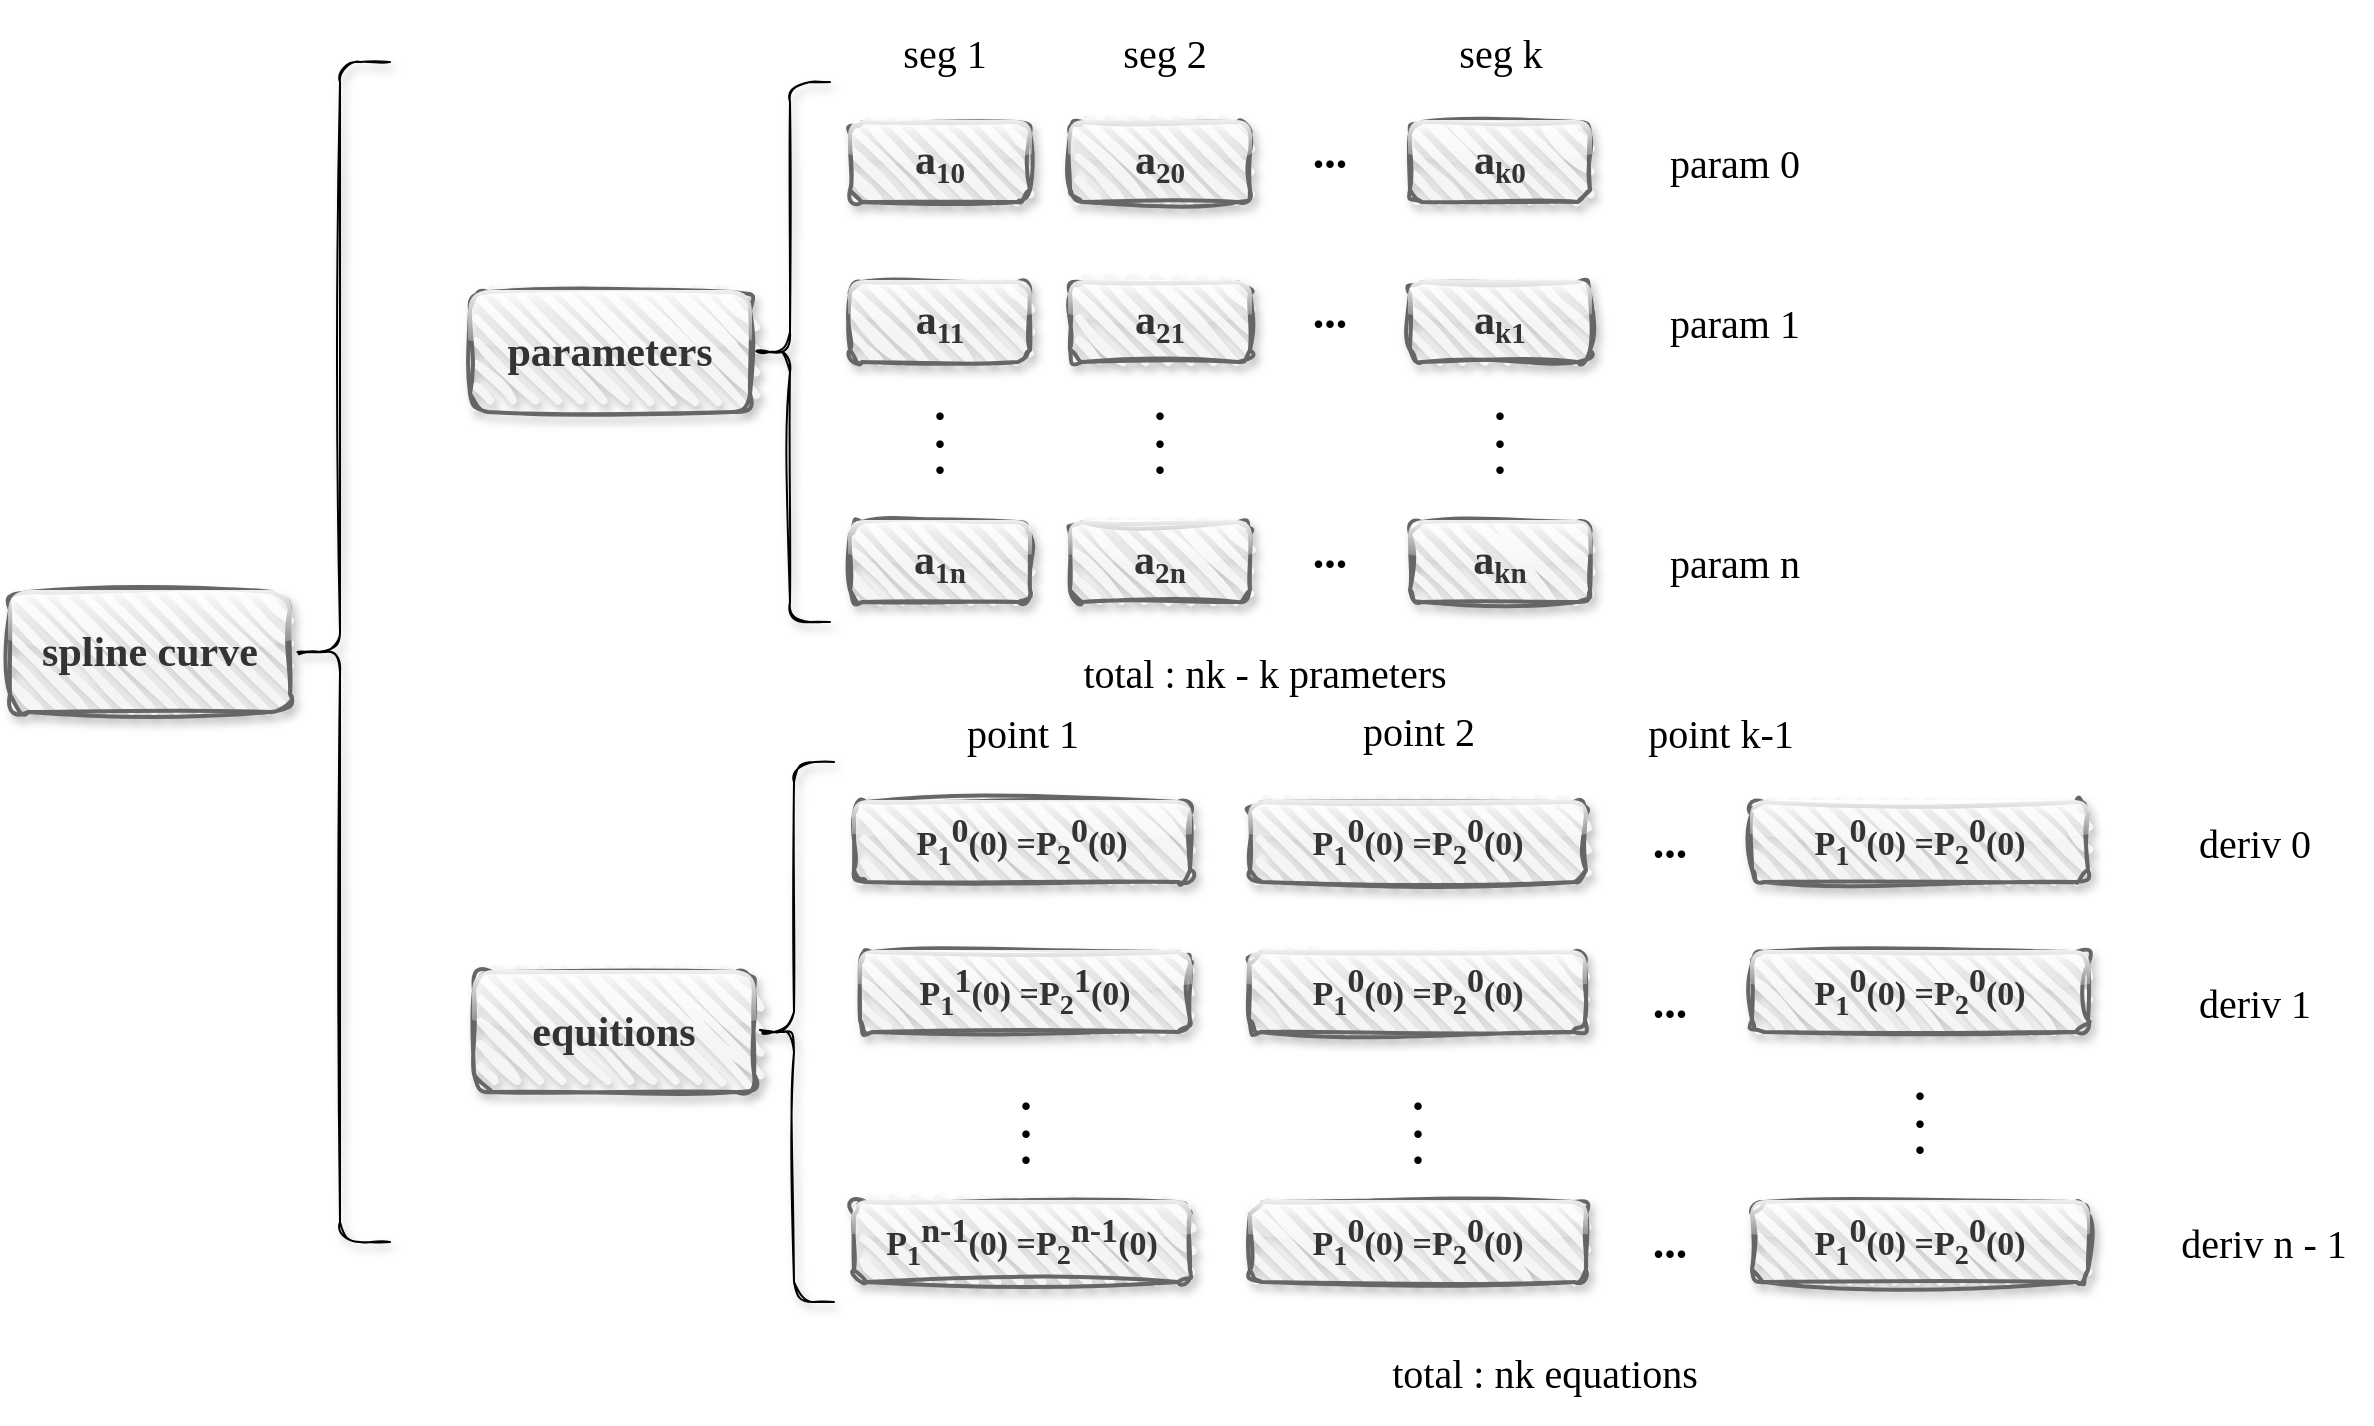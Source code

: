 <mxfile version="20.8.8" type="github">
  <diagram id="RP8IWfwk39rAmQziPTDp" name="第 1 页">
    <mxGraphModel dx="1937" dy="531" grid="1" gridSize="10" guides="1" tooltips="1" connect="1" arrows="1" fold="1" page="1" pageScale="1" pageWidth="827" pageHeight="1169" math="0" shadow="0">
      <root>
        <mxCell id="0" />
        <mxCell id="1" parent="0" />
        <mxCell id="UCBTB68MIQLqstXjyW7Y-3" value="spline curve" style="rounded=1;whiteSpace=wrap;html=1;strokeWidth=2;fillWeight=4;hachureGap=8;hachureAngle=45;fillColor=#f5f5f5;sketch=1;shadow=1;glass=1;fillStyle=hatch;fontFamily=Comic Sans MS;fontSize=21;strokeColor=#666666;curveFitting=1;jiggle=2;fontStyle=1;fontColor=#333333;" parent="1" vertex="1">
          <mxGeometry x="60" y="515" width="140" height="60" as="geometry" />
        </mxCell>
        <mxCell id="UCBTB68MIQLqstXjyW7Y-6" value="parameters" style="rounded=1;whiteSpace=wrap;html=1;strokeWidth=2;fillWeight=4;hachureGap=8;hachureAngle=45;fillColor=#f5f5f5;sketch=1;shadow=1;glass=1;fillStyle=hatch;fontFamily=Comic Sans MS;fontSize=21;strokeColor=#666666;curveFitting=1;jiggle=2;fontStyle=1;fontColor=#333333;" parent="1" vertex="1">
          <mxGeometry x="290" y="365" width="140" height="60" as="geometry" />
        </mxCell>
        <mxCell id="UCBTB68MIQLqstXjyW7Y-7" value="" style="shape=curlyBracket;whiteSpace=wrap;html=1;rounded=1;labelPosition=left;verticalLabelPosition=middle;align=right;verticalAlign=middle;shadow=1;glass=1;sketch=1;fillStyle=hatch;strokeWidth=1;fontFamily=Comic Sans MS;fontSize=21;fontColor=#663300;gradientColor=none;" parent="1" vertex="1">
          <mxGeometry x="200" y="250" width="50" height="590" as="geometry" />
        </mxCell>
        <mxCell id="UCBTB68MIQLqstXjyW7Y-8" value="" style="shape=curlyBracket;whiteSpace=wrap;html=1;rounded=1;labelPosition=left;verticalLabelPosition=middle;align=right;verticalAlign=middle;shadow=1;glass=1;sketch=1;fillStyle=hatch;strokeWidth=1;fontFamily=Comic Sans MS;fontSize=21;fontColor=#663300;gradientColor=none;" parent="1" vertex="1">
          <mxGeometry x="430" y="260" width="40" height="270" as="geometry" />
        </mxCell>
        <mxCell id="UCBTB68MIQLqstXjyW7Y-10" value="a&lt;span style=&quot;font-size: 17.5px;&quot;&gt;&lt;sub&gt;11&lt;/sub&gt;&lt;/span&gt;" style="rounded=1;whiteSpace=wrap;html=1;strokeWidth=2;fillWeight=4;hachureGap=8;hachureAngle=45;fillColor=#f5f5f5;sketch=1;shadow=1;glass=1;fillStyle=hatch;fontFamily=Comic Sans MS;fontSize=21;strokeColor=#666666;curveFitting=1;jiggle=2;fontStyle=1;fontColor=#333333;" parent="1" vertex="1">
          <mxGeometry x="480" y="360" width="90" height="40" as="geometry" />
        </mxCell>
        <mxCell id="UCBTB68MIQLqstXjyW7Y-13" value="&lt;p style=&quot;line-height: 60%; font-size: 23px;&quot;&gt;&lt;b&gt;.&lt;br&gt;.&lt;br&gt;.&lt;/b&gt;&lt;br&gt;&lt;/p&gt;" style="text;html=1;strokeColor=none;fillColor=none;align=center;verticalAlign=middle;whiteSpace=wrap;rounded=0;fontSize=21;fontFamily=Comic Sans MS;fontColor=#000000;" parent="1" vertex="1">
          <mxGeometry x="495" y="420" width="60" height="30" as="geometry" />
        </mxCell>
        <mxCell id="UCBTB68MIQLqstXjyW7Y-14" value="a&lt;span style=&quot;font-size: 17.5px;&quot;&gt;&lt;sub&gt;1n&lt;/sub&gt;&lt;/span&gt;" style="rounded=1;whiteSpace=wrap;html=1;strokeWidth=2;fillWeight=4;hachureGap=8;hachureAngle=45;fillColor=#f5f5f5;sketch=1;shadow=1;glass=1;fillStyle=hatch;fontFamily=Comic Sans MS;fontSize=21;strokeColor=#666666;curveFitting=1;jiggle=2;fontStyle=1;fontColor=#333333;" parent="1" vertex="1">
          <mxGeometry x="480" y="480" width="90" height="40" as="geometry" />
        </mxCell>
        <mxCell id="UCBTB68MIQLqstXjyW7Y-15" value="a&lt;span style=&quot;font-size: 17.5px;&quot;&gt;&lt;sub&gt;20&lt;/sub&gt;&lt;/span&gt;" style="rounded=1;whiteSpace=wrap;html=1;strokeWidth=2;fillWeight=4;hachureGap=8;hachureAngle=45;fillColor=#f5f5f5;sketch=1;shadow=1;glass=1;fillStyle=hatch;fontFamily=Comic Sans MS;fontSize=21;strokeColor=#666666;curveFitting=1;jiggle=2;fontStyle=1;fontColor=#333333;" parent="1" vertex="1">
          <mxGeometry x="590" y="280" width="90" height="40" as="geometry" />
        </mxCell>
        <mxCell id="UCBTB68MIQLqstXjyW7Y-16" value="a&lt;span style=&quot;font-size: 17.5px;&quot;&gt;&lt;sub&gt;21&lt;/sub&gt;&lt;/span&gt;" style="rounded=1;whiteSpace=wrap;html=1;strokeWidth=2;fillWeight=4;hachureGap=8;hachureAngle=45;fillColor=#f5f5f5;sketch=1;shadow=1;glass=1;fillStyle=hatch;fontFamily=Comic Sans MS;fontSize=21;strokeColor=#666666;curveFitting=1;jiggle=2;fontStyle=1;fontColor=#333333;" parent="1" vertex="1">
          <mxGeometry x="590" y="360" width="90" height="40" as="geometry" />
        </mxCell>
        <mxCell id="UCBTB68MIQLqstXjyW7Y-17" value="&lt;p style=&quot;line-height: 60%; font-size: 23px;&quot;&gt;&lt;b&gt;.&lt;br&gt;.&lt;br&gt;.&lt;/b&gt;&lt;br&gt;&lt;/p&gt;" style="text;html=1;strokeColor=none;fillColor=none;align=center;verticalAlign=middle;whiteSpace=wrap;rounded=0;fontSize=21;fontFamily=Comic Sans MS;fontColor=#000000;" parent="1" vertex="1">
          <mxGeometry x="605" y="420" width="60" height="30" as="geometry" />
        </mxCell>
        <mxCell id="UCBTB68MIQLqstXjyW7Y-18" value="a&lt;span style=&quot;font-size: 17.5px;&quot;&gt;&lt;sub&gt;2n&lt;/sub&gt;&lt;/span&gt;" style="rounded=1;whiteSpace=wrap;html=1;strokeWidth=2;fillWeight=4;hachureGap=8;hachureAngle=45;fillColor=#f5f5f5;sketch=1;shadow=1;glass=1;fillStyle=hatch;fontFamily=Comic Sans MS;fontSize=21;strokeColor=#666666;curveFitting=1;jiggle=2;fontStyle=1;fontColor=#333333;" parent="1" vertex="1">
          <mxGeometry x="590" y="480" width="90" height="40" as="geometry" />
        </mxCell>
        <mxCell id="UCBTB68MIQLqstXjyW7Y-19" value="a&lt;span style=&quot;font-size: 17.5px;&quot;&gt;&lt;sub&gt;10&lt;/sub&gt;&lt;/span&gt;" style="rounded=1;whiteSpace=wrap;html=1;strokeWidth=2;fillWeight=4;hachureGap=8;hachureAngle=45;fillColor=#f5f5f5;sketch=1;shadow=1;glass=1;fillStyle=hatch;fontFamily=Comic Sans MS;fontSize=21;strokeColor=#666666;curveFitting=1;jiggle=2;fontStyle=1;fontColor=#333333;" parent="1" vertex="1">
          <mxGeometry x="480" y="280" width="90" height="40" as="geometry" />
        </mxCell>
        <mxCell id="UCBTB68MIQLqstXjyW7Y-20" value="a&lt;span style=&quot;font-size: 17.5px;&quot;&gt;&lt;sub&gt;k0&lt;/sub&gt;&lt;/span&gt;" style="rounded=1;whiteSpace=wrap;html=1;strokeWidth=2;fillWeight=4;hachureGap=8;hachureAngle=45;fillColor=#f5f5f5;sketch=1;shadow=1;glass=1;fillStyle=hatch;fontFamily=Comic Sans MS;fontSize=21;strokeColor=#666666;curveFitting=1;jiggle=2;fontStyle=1;fontColor=#333333;" parent="1" vertex="1">
          <mxGeometry x="760" y="280" width="90" height="40" as="geometry" />
        </mxCell>
        <mxCell id="UCBTB68MIQLqstXjyW7Y-21" value="a&lt;span style=&quot;font-size: 17.5px;&quot;&gt;&lt;sub&gt;k1&lt;/sub&gt;&lt;/span&gt;" style="rounded=1;whiteSpace=wrap;html=1;strokeWidth=2;fillWeight=4;hachureGap=8;hachureAngle=45;fillColor=#f5f5f5;sketch=1;shadow=1;glass=1;fillStyle=hatch;fontFamily=Comic Sans MS;fontSize=21;strokeColor=#666666;curveFitting=1;jiggle=2;fontStyle=1;fontColor=#333333;" parent="1" vertex="1">
          <mxGeometry x="760" y="360" width="90" height="40" as="geometry" />
        </mxCell>
        <mxCell id="UCBTB68MIQLqstXjyW7Y-22" value="&lt;p style=&quot;line-height: 60%; font-size: 23px;&quot;&gt;&lt;b&gt;.&lt;br&gt;.&lt;br&gt;.&lt;/b&gt;&lt;br&gt;&lt;/p&gt;" style="text;html=1;strokeColor=none;fillColor=none;align=center;verticalAlign=middle;whiteSpace=wrap;rounded=0;fontSize=21;fontFamily=Comic Sans MS;fontColor=#000000;" parent="1" vertex="1">
          <mxGeometry x="775" y="420" width="60" height="30" as="geometry" />
        </mxCell>
        <mxCell id="UCBTB68MIQLqstXjyW7Y-23" value="a&lt;span style=&quot;font-size: 17.5px;&quot;&gt;&lt;sub&gt;kn&lt;/sub&gt;&lt;/span&gt;" style="rounded=1;whiteSpace=wrap;html=1;strokeWidth=2;fillWeight=4;hachureGap=8;hachureAngle=45;fillColor=#f5f5f5;sketch=1;shadow=1;glass=1;fillStyle=hatch;fontFamily=Comic Sans MS;fontSize=21;strokeColor=#666666;curveFitting=1;jiggle=2;fontStyle=1;fontColor=#333333;" parent="1" vertex="1">
          <mxGeometry x="760" y="480" width="90" height="40" as="geometry" />
        </mxCell>
        <mxCell id="UCBTB68MIQLqstXjyW7Y-24" value="&lt;p style=&quot;line-height: 60%; font-size: 23px;&quot;&gt;&lt;b&gt;...&lt;/b&gt;&lt;br&gt;&lt;/p&gt;" style="text;html=1;strokeColor=none;fillColor=none;align=center;verticalAlign=middle;whiteSpace=wrap;rounded=0;fontSize=21;fontFamily=Comic Sans MS;fontColor=#000000;" parent="1" vertex="1">
          <mxGeometry x="690" y="280" width="60" height="30" as="geometry" />
        </mxCell>
        <mxCell id="UCBTB68MIQLqstXjyW7Y-25" value="&lt;p style=&quot;line-height: 60%; font-size: 23px;&quot;&gt;&lt;b&gt;...&lt;/b&gt;&lt;br&gt;&lt;/p&gt;" style="text;html=1;strokeColor=none;fillColor=none;align=center;verticalAlign=middle;whiteSpace=wrap;rounded=0;fontSize=21;fontFamily=Comic Sans MS;fontColor=#000000;" parent="1" vertex="1">
          <mxGeometry x="690" y="360" width="60" height="30" as="geometry" />
        </mxCell>
        <mxCell id="UCBTB68MIQLqstXjyW7Y-26" value="&lt;p style=&quot;line-height: 60%; font-size: 23px;&quot;&gt;&lt;b&gt;...&lt;/b&gt;&lt;br&gt;&lt;/p&gt;" style="text;html=1;strokeColor=none;fillColor=none;align=center;verticalAlign=middle;whiteSpace=wrap;rounded=0;fontSize=21;fontFamily=Comic Sans MS;fontColor=#000000;" parent="1" vertex="1">
          <mxGeometry x="690" y="480" width="60" height="30" as="geometry" />
        </mxCell>
        <mxCell id="UCBTB68MIQLqstXjyW7Y-28" value="&lt;p style=&quot;line-height: 60%; font-size: 20px;&quot;&gt;&lt;span style=&quot;font-size: 20px;&quot;&gt;seg 1&lt;/span&gt;&lt;br style=&quot;font-size: 20px;&quot;&gt;&lt;/p&gt;" style="text;html=1;strokeColor=none;fillColor=none;align=center;verticalAlign=middle;whiteSpace=wrap;rounded=0;fontSize=20;fontFamily=Comic Sans MS;fontColor=#000000;fontStyle=0" parent="1" vertex="1">
          <mxGeometry x="485" y="230" width="85" height="30" as="geometry" />
        </mxCell>
        <mxCell id="UCBTB68MIQLqstXjyW7Y-29" value="&lt;p style=&quot;line-height: 60%; font-size: 20px;&quot;&gt;&lt;span style=&quot;font-size: 20px;&quot;&gt;seg 2&lt;/span&gt;&lt;br style=&quot;font-size: 20px;&quot;&gt;&lt;/p&gt;" style="text;html=1;strokeColor=none;fillColor=none;align=center;verticalAlign=middle;whiteSpace=wrap;rounded=0;fontSize=20;fontFamily=Comic Sans MS;fontColor=#000000;fontStyle=0" parent="1" vertex="1">
          <mxGeometry x="595" y="230" width="85" height="30" as="geometry" />
        </mxCell>
        <mxCell id="UCBTB68MIQLqstXjyW7Y-30" value="&lt;p style=&quot;line-height: 60%; font-size: 20px;&quot;&gt;&lt;span style=&quot;font-size: 20px;&quot;&gt;seg k&lt;/span&gt;&lt;br style=&quot;font-size: 20px;&quot;&gt;&lt;/p&gt;" style="text;html=1;strokeColor=none;fillColor=none;align=center;verticalAlign=middle;whiteSpace=wrap;rounded=0;fontSize=20;fontFamily=Comic Sans MS;fontColor=#000000;fontStyle=0" parent="1" vertex="1">
          <mxGeometry x="762.5" y="230" width="85" height="30" as="geometry" />
        </mxCell>
        <mxCell id="UCBTB68MIQLqstXjyW7Y-31" value="&lt;p style=&quot;line-height: 60%; font-size: 20px;&quot;&gt;&lt;span style=&quot;font-size: 20px;&quot;&gt;param 0&lt;/span&gt;&lt;br style=&quot;font-size: 20px;&quot;&gt;&lt;/p&gt;" style="text;html=1;strokeColor=none;fillColor=none;align=center;verticalAlign=middle;whiteSpace=wrap;rounded=0;fontSize=20;fontFamily=Comic Sans MS;fontColor=#000000;fontStyle=0" parent="1" vertex="1">
          <mxGeometry x="880" y="285" width="85" height="30" as="geometry" />
        </mxCell>
        <mxCell id="UCBTB68MIQLqstXjyW7Y-32" value="&lt;p style=&quot;line-height: 60%; font-size: 20px;&quot;&gt;&lt;span style=&quot;font-size: 20px;&quot;&gt;param 1&lt;/span&gt;&lt;br style=&quot;font-size: 20px;&quot;&gt;&lt;/p&gt;" style="text;html=1;strokeColor=none;fillColor=none;align=center;verticalAlign=middle;whiteSpace=wrap;rounded=0;fontSize=20;fontFamily=Comic Sans MS;fontColor=#000000;fontStyle=0" parent="1" vertex="1">
          <mxGeometry x="880" y="365" width="85" height="30" as="geometry" />
        </mxCell>
        <mxCell id="UCBTB68MIQLqstXjyW7Y-33" value="&lt;p style=&quot;line-height: 60%; font-size: 20px;&quot;&gt;&lt;span style=&quot;font-size: 20px;&quot;&gt;param n&lt;/span&gt;&lt;br style=&quot;font-size: 20px;&quot;&gt;&lt;/p&gt;" style="text;html=1;strokeColor=none;fillColor=none;align=center;verticalAlign=middle;whiteSpace=wrap;rounded=0;fontSize=20;fontFamily=Comic Sans MS;fontColor=#000000;fontStyle=0" parent="1" vertex="1">
          <mxGeometry x="880" y="485" width="85" height="30" as="geometry" />
        </mxCell>
        <mxCell id="UCBTB68MIQLqstXjyW7Y-34" value="&lt;p style=&quot;line-height: 60%; font-size: 20px;&quot;&gt;&lt;span style=&quot;font-size: 20px;&quot;&gt;total : nk - k prameters&lt;/span&gt;&lt;br style=&quot;font-size: 20px;&quot;&gt;&lt;/p&gt;" style="text;html=1;strokeColor=none;fillColor=none;align=center;verticalAlign=middle;whiteSpace=wrap;rounded=0;fontSize=20;fontFamily=Comic Sans MS;fontColor=#000000;fontStyle=0" parent="1" vertex="1">
          <mxGeometry x="540" y="540" width="295" height="30" as="geometry" />
        </mxCell>
        <mxCell id="UCBTB68MIQLqstXjyW7Y-35" value="equitions" style="rounded=1;whiteSpace=wrap;html=1;strokeWidth=2;fillWeight=4;hachureGap=8;hachureAngle=45;fillColor=#f5f5f5;sketch=1;shadow=1;glass=1;fillStyle=hatch;fontFamily=Comic Sans MS;fontSize=21;strokeColor=#666666;curveFitting=1;jiggle=2;fontStyle=1;fontColor=#333333;" parent="1" vertex="1">
          <mxGeometry x="292" y="705" width="140" height="60" as="geometry" />
        </mxCell>
        <mxCell id="UCBTB68MIQLqstXjyW7Y-36" value="" style="shape=curlyBracket;whiteSpace=wrap;html=1;rounded=1;labelPosition=left;verticalLabelPosition=middle;align=right;verticalAlign=middle;shadow=1;glass=1;sketch=1;fillStyle=hatch;strokeWidth=1;fontFamily=Comic Sans MS;fontSize=21;fontColor=#663300;gradientColor=none;" parent="1" vertex="1">
          <mxGeometry x="432" y="600" width="40" height="270" as="geometry" />
        </mxCell>
        <mxCell id="UCBTB68MIQLqstXjyW7Y-38" value="&lt;p style=&quot;line-height: 60%; font-size: 23px;&quot;&gt;&lt;b&gt;.&lt;br&gt;.&lt;br&gt;.&lt;/b&gt;&lt;br&gt;&lt;/p&gt;" style="text;html=1;strokeColor=none;fillColor=none;align=center;verticalAlign=middle;whiteSpace=wrap;rounded=0;fontSize=21;fontFamily=Comic Sans MS;fontColor=#000000;" parent="1" vertex="1">
          <mxGeometry x="537.5" y="765" width="60" height="30" as="geometry" />
        </mxCell>
        <mxCell id="UCBTB68MIQLqstXjyW7Y-42" value="&lt;p style=&quot;line-height: 60%; font-size: 23px;&quot;&gt;&lt;b&gt;.&lt;br&gt;.&lt;br&gt;.&lt;/b&gt;&lt;br&gt;&lt;/p&gt;" style="text;html=1;strokeColor=none;fillColor=none;align=center;verticalAlign=middle;whiteSpace=wrap;rounded=0;fontSize=21;fontFamily=Comic Sans MS;fontColor=#000000;" parent="1" vertex="1">
          <mxGeometry x="734" y="765" width="60" height="30" as="geometry" />
        </mxCell>
        <mxCell id="UCBTB68MIQLqstXjyW7Y-44" value="P&lt;span style=&quot;font-size: 17px;&quot;&gt;&lt;sub&gt;1&lt;/sub&gt;&lt;/span&gt;&lt;sup style=&quot;font-size: 17px;&quot;&gt;0&lt;/sup&gt;(0) =P&lt;sub&gt;2&lt;/sub&gt;&lt;sup style=&quot;border-color: var(--border-color); font-size: 17px;&quot;&gt;0&lt;/sup&gt;(0)" style="rounded=1;whiteSpace=wrap;html=1;strokeWidth=2;fillWeight=4;hachureGap=8;hachureAngle=45;fillColor=#f5f5f5;sketch=1;shadow=1;glass=1;fillStyle=hatch;fontFamily=Comic Sans MS;fontSize=17;strokeColor=#666666;curveFitting=1;jiggle=2;fontStyle=1;fontColor=#333333;" parent="1" vertex="1">
          <mxGeometry x="482" y="620" width="168" height="40" as="geometry" />
        </mxCell>
        <mxCell id="UCBTB68MIQLqstXjyW7Y-47" value="&lt;p style=&quot;line-height: 60%; font-size: 23px;&quot;&gt;&lt;b&gt;.&lt;br&gt;.&lt;br&gt;.&lt;/b&gt;&lt;br&gt;&lt;/p&gt;" style="text;html=1;strokeColor=none;fillColor=none;align=center;verticalAlign=middle;whiteSpace=wrap;rounded=0;fontSize=21;fontFamily=Comic Sans MS;fontColor=#000000;" parent="1" vertex="1">
          <mxGeometry x="985" y="760" width="60" height="30" as="geometry" />
        </mxCell>
        <mxCell id="UCBTB68MIQLqstXjyW7Y-49" value="&lt;p style=&quot;line-height: 60%; font-size: 23px;&quot;&gt;&lt;b&gt;...&lt;/b&gt;&lt;br&gt;&lt;/p&gt;" style="text;html=1;strokeColor=none;fillColor=none;align=center;verticalAlign=middle;whiteSpace=wrap;rounded=0;fontSize=21;fontFamily=Comic Sans MS;fontColor=#000000;" parent="1" vertex="1">
          <mxGeometry x="860" y="625" width="60" height="30" as="geometry" />
        </mxCell>
        <mxCell id="UCBTB68MIQLqstXjyW7Y-50" value="&lt;p style=&quot;line-height: 60%; font-size: 23px;&quot;&gt;&lt;b&gt;...&lt;/b&gt;&lt;br&gt;&lt;/p&gt;" style="text;html=1;strokeColor=none;fillColor=none;align=center;verticalAlign=middle;whiteSpace=wrap;rounded=0;fontSize=21;fontFamily=Comic Sans MS;fontColor=#000000;" parent="1" vertex="1">
          <mxGeometry x="860" y="705" width="60" height="30" as="geometry" />
        </mxCell>
        <mxCell id="UCBTB68MIQLqstXjyW7Y-51" value="&lt;p style=&quot;line-height: 60%; font-size: 23px;&quot;&gt;&lt;b&gt;...&lt;/b&gt;&lt;br&gt;&lt;/p&gt;" style="text;html=1;strokeColor=none;fillColor=none;align=center;verticalAlign=middle;whiteSpace=wrap;rounded=0;fontSize=21;fontFamily=Comic Sans MS;fontColor=#000000;" parent="1" vertex="1">
          <mxGeometry x="860" y="825" width="60" height="30" as="geometry" />
        </mxCell>
        <mxCell id="UCBTB68MIQLqstXjyW7Y-52" value="&lt;p style=&quot;line-height: 60%; font-size: 20px;&quot;&gt;&lt;span style=&quot;font-size: 20px;&quot;&gt;point 1&lt;/span&gt;&lt;br style=&quot;font-size: 20px;&quot;&gt;&lt;/p&gt;" style="text;html=1;strokeColor=none;fillColor=none;align=center;verticalAlign=middle;whiteSpace=wrap;rounded=0;fontSize=20;fontFamily=Comic Sans MS;fontColor=#000000;fontStyle=0" parent="1" vertex="1">
          <mxGeometry x="523.5" y="570" width="85" height="30" as="geometry" />
        </mxCell>
        <mxCell id="UCBTB68MIQLqstXjyW7Y-53" value="&lt;p style=&quot;line-height: 60%; font-size: 20px;&quot;&gt;&lt;span style=&quot;font-size: 20px;&quot;&gt;point 2&lt;/span&gt;&lt;br style=&quot;font-size: 20px;&quot;&gt;&lt;/p&gt;" style="text;html=1;strokeColor=none;fillColor=none;align=center;verticalAlign=middle;whiteSpace=wrap;rounded=0;fontSize=20;fontFamily=Comic Sans MS;fontColor=#000000;fontStyle=0" parent="1" vertex="1">
          <mxGeometry x="721.5" y="569" width="85" height="30" as="geometry" />
        </mxCell>
        <mxCell id="UCBTB68MIQLqstXjyW7Y-54" value="&lt;p style=&quot;line-height: 60%; font-size: 20px;&quot;&gt;&lt;span style=&quot;font-size: 20px;&quot;&gt;point k-1&lt;/span&gt;&lt;br style=&quot;font-size: 20px;&quot;&gt;&lt;/p&gt;" style="text;html=1;strokeColor=none;fillColor=none;align=center;verticalAlign=middle;whiteSpace=wrap;rounded=0;fontSize=20;fontFamily=Comic Sans MS;fontColor=#000000;fontStyle=0" parent="1" vertex="1">
          <mxGeometry x="872.5" y="570" width="85" height="30" as="geometry" />
        </mxCell>
        <mxCell id="UCBTB68MIQLqstXjyW7Y-55" value="&lt;p style=&quot;line-height: 60%; font-size: 20px;&quot;&gt;&lt;span style=&quot;font-size: 20px;&quot;&gt;deriv 0&lt;/span&gt;&lt;br style=&quot;font-size: 20px;&quot;&gt;&lt;/p&gt;" style="text;html=1;strokeColor=none;fillColor=none;align=center;verticalAlign=middle;whiteSpace=wrap;rounded=0;fontSize=20;fontFamily=Comic Sans MS;fontColor=#000000;fontStyle=0" parent="1" vertex="1">
          <mxGeometry x="1140" y="625" width="85" height="30" as="geometry" />
        </mxCell>
        <mxCell id="UCBTB68MIQLqstXjyW7Y-56" value="deriv&lt;span style=&quot;background-color: initial;&quot;&gt;&amp;nbsp;1&lt;/span&gt;" style="text;html=1;strokeColor=none;fillColor=none;align=center;verticalAlign=middle;whiteSpace=wrap;rounded=0;fontSize=20;fontFamily=Comic Sans MS;fontColor=#000000;fontStyle=0" parent="1" vertex="1">
          <mxGeometry x="1140" y="705" width="85" height="30" as="geometry" />
        </mxCell>
        <mxCell id="UCBTB68MIQLqstXjyW7Y-57" value="&lt;p style=&quot;line-height: 60%; font-size: 20px;&quot;&gt;&lt;span style=&quot;font-size: 20px;&quot;&gt;deriv n - 1&lt;/span&gt;&lt;br style=&quot;font-size: 20px;&quot;&gt;&lt;/p&gt;" style="text;html=1;strokeColor=none;fillColor=none;align=center;verticalAlign=middle;whiteSpace=wrap;rounded=0;fontSize=20;fontFamily=Comic Sans MS;fontColor=#000000;fontStyle=0" parent="1" vertex="1">
          <mxGeometry x="1133" y="825" width="108" height="30" as="geometry" />
        </mxCell>
        <mxCell id="UCBTB68MIQLqstXjyW7Y-58" value="&lt;p style=&quot;line-height: 60%; font-size: 20px;&quot;&gt;&lt;span style=&quot;font-size: 20px;&quot;&gt;total : nk equations&lt;/span&gt;&lt;br style=&quot;font-size: 20px;&quot;&gt;&lt;/p&gt;" style="text;html=1;strokeColor=none;fillColor=none;align=center;verticalAlign=middle;whiteSpace=wrap;rounded=0;fontSize=20;fontFamily=Comic Sans MS;fontColor=#000000;fontStyle=0" parent="1" vertex="1">
          <mxGeometry x="679.5" y="890" width="295" height="30" as="geometry" />
        </mxCell>
        <mxCell id="UCBTB68MIQLqstXjyW7Y-59" value="P&lt;span style=&quot;font-size: 17px;&quot;&gt;&lt;sub&gt;1&lt;/sub&gt;&lt;/span&gt;&lt;sup style=&quot;font-size: 17px;&quot;&gt;1&lt;/sup&gt;(0) =P&lt;sub&gt;2&lt;/sub&gt;&lt;sup style=&quot;border-color: var(--border-color); font-size: 17px;&quot;&gt;1&lt;/sup&gt;(0)" style="rounded=1;whiteSpace=wrap;html=1;strokeWidth=2;fillWeight=4;hachureGap=8;hachureAngle=45;fillColor=#f5f5f5;sketch=1;shadow=1;glass=1;fillStyle=hatch;fontFamily=Comic Sans MS;fontSize=17;strokeColor=#666666;curveFitting=1;jiggle=2;fontStyle=1;fontColor=#333333;" parent="1" vertex="1">
          <mxGeometry x="485" y="695" width="165" height="40" as="geometry" />
        </mxCell>
        <mxCell id="UCBTB68MIQLqstXjyW7Y-60" value="P&lt;span style=&quot;font-size: 17px;&quot;&gt;&lt;sub&gt;1&lt;/sub&gt;&lt;/span&gt;&lt;sup style=&quot;font-size: 17px;&quot;&gt;n-1&lt;/sup&gt;(0) =P&lt;sub&gt;2&lt;/sub&gt;&lt;sup style=&quot;border-color: var(--border-color); font-size: 17px;&quot;&gt;n-1&lt;/sup&gt;(0)" style="rounded=1;whiteSpace=wrap;html=1;strokeWidth=2;fillWeight=4;hachureGap=8;hachureAngle=45;fillColor=#f5f5f5;sketch=1;shadow=1;glass=1;fillStyle=hatch;fontFamily=Comic Sans MS;fontSize=17;strokeColor=#666666;curveFitting=1;jiggle=2;fontStyle=1;fontColor=#333333;" parent="1" vertex="1">
          <mxGeometry x="482" y="820" width="168" height="40" as="geometry" />
        </mxCell>
        <mxCell id="oR7v59_F0ANWu25ovcYS-1" value="P&lt;span style=&quot;font-size: 17px;&quot;&gt;&lt;sub&gt;1&lt;/sub&gt;&lt;/span&gt;&lt;sup style=&quot;font-size: 17px;&quot;&gt;0&lt;/sup&gt;(0) =P&lt;sub&gt;2&lt;/sub&gt;&lt;sup style=&quot;border-color: var(--border-color); font-size: 17px;&quot;&gt;0&lt;/sup&gt;(0)" style="rounded=1;whiteSpace=wrap;html=1;strokeWidth=2;fillWeight=4;hachureGap=8;hachureAngle=45;fillColor=#f5f5f5;sketch=1;shadow=1;glass=1;fillStyle=hatch;fontFamily=Comic Sans MS;fontSize=17;strokeColor=#666666;curveFitting=1;jiggle=2;fontStyle=1;fontColor=#333333;" vertex="1" parent="1">
          <mxGeometry x="680" y="620" width="168" height="40" as="geometry" />
        </mxCell>
        <mxCell id="oR7v59_F0ANWu25ovcYS-2" value="P&lt;span style=&quot;font-size: 17px;&quot;&gt;&lt;sub&gt;1&lt;/sub&gt;&lt;/span&gt;&lt;sup style=&quot;font-size: 17px;&quot;&gt;0&lt;/sup&gt;(0) =P&lt;sub&gt;2&lt;/sub&gt;&lt;sup style=&quot;border-color: var(--border-color); font-size: 17px;&quot;&gt;0&lt;/sup&gt;(0)" style="rounded=1;whiteSpace=wrap;html=1;strokeWidth=2;fillWeight=4;hachureGap=8;hachureAngle=45;fillColor=#f5f5f5;sketch=1;shadow=1;glass=1;fillStyle=hatch;fontFamily=Comic Sans MS;fontSize=17;strokeColor=#666666;curveFitting=1;jiggle=2;fontStyle=1;fontColor=#333333;" vertex="1" parent="1">
          <mxGeometry x="679.5" y="695" width="168" height="40" as="geometry" />
        </mxCell>
        <mxCell id="oR7v59_F0ANWu25ovcYS-3" value="P&lt;span style=&quot;font-size: 17px;&quot;&gt;&lt;sub&gt;1&lt;/sub&gt;&lt;/span&gt;&lt;sup style=&quot;font-size: 17px;&quot;&gt;0&lt;/sup&gt;(0) =P&lt;sub&gt;2&lt;/sub&gt;&lt;sup style=&quot;border-color: var(--border-color); font-size: 17px;&quot;&gt;0&lt;/sup&gt;(0)" style="rounded=1;whiteSpace=wrap;html=1;strokeWidth=2;fillWeight=4;hachureGap=8;hachureAngle=45;fillColor=#f5f5f5;sketch=1;shadow=1;glass=1;fillStyle=hatch;fontFamily=Comic Sans MS;fontSize=17;strokeColor=#666666;curveFitting=1;jiggle=2;fontStyle=1;fontColor=#333333;" vertex="1" parent="1">
          <mxGeometry x="680" y="820" width="168" height="40" as="geometry" />
        </mxCell>
        <mxCell id="oR7v59_F0ANWu25ovcYS-4" value="P&lt;span style=&quot;font-size: 17px;&quot;&gt;&lt;sub&gt;1&lt;/sub&gt;&lt;/span&gt;&lt;sup style=&quot;font-size: 17px;&quot;&gt;0&lt;/sup&gt;(0) =P&lt;sub&gt;2&lt;/sub&gt;&lt;sup style=&quot;border-color: var(--border-color); font-size: 17px;&quot;&gt;0&lt;/sup&gt;(0)" style="rounded=1;whiteSpace=wrap;html=1;strokeWidth=2;fillWeight=4;hachureGap=8;hachureAngle=45;fillColor=#f5f5f5;sketch=1;shadow=1;glass=1;fillStyle=hatch;fontFamily=Comic Sans MS;fontSize=17;strokeColor=#666666;curveFitting=1;jiggle=2;fontStyle=1;fontColor=#333333;" vertex="1" parent="1">
          <mxGeometry x="931" y="620" width="168" height="40" as="geometry" />
        </mxCell>
        <mxCell id="oR7v59_F0ANWu25ovcYS-5" value="P&lt;span style=&quot;font-size: 17px;&quot;&gt;&lt;sub&gt;1&lt;/sub&gt;&lt;/span&gt;&lt;sup style=&quot;font-size: 17px;&quot;&gt;0&lt;/sup&gt;(0) =P&lt;sub&gt;2&lt;/sub&gt;&lt;sup style=&quot;border-color: var(--border-color); font-size: 17px;&quot;&gt;0&lt;/sup&gt;(0)" style="rounded=1;whiteSpace=wrap;html=1;strokeWidth=2;fillWeight=4;hachureGap=8;hachureAngle=45;fillColor=#f5f5f5;sketch=1;shadow=1;glass=1;fillStyle=hatch;fontFamily=Comic Sans MS;fontSize=17;strokeColor=#666666;curveFitting=1;jiggle=2;fontStyle=1;fontColor=#333333;" vertex="1" parent="1">
          <mxGeometry x="931" y="695" width="168" height="40" as="geometry" />
        </mxCell>
        <mxCell id="oR7v59_F0ANWu25ovcYS-6" value="P&lt;span style=&quot;font-size: 17px;&quot;&gt;&lt;sub&gt;1&lt;/sub&gt;&lt;/span&gt;&lt;sup style=&quot;font-size: 17px;&quot;&gt;0&lt;/sup&gt;(0) =P&lt;sub&gt;2&lt;/sub&gt;&lt;sup style=&quot;border-color: var(--border-color); font-size: 17px;&quot;&gt;0&lt;/sup&gt;(0)" style="rounded=1;whiteSpace=wrap;html=1;strokeWidth=2;fillWeight=4;hachureGap=8;hachureAngle=45;fillColor=#f5f5f5;sketch=1;shadow=1;glass=1;fillStyle=hatch;fontFamily=Comic Sans MS;fontSize=17;strokeColor=#666666;curveFitting=1;jiggle=2;fontStyle=1;fontColor=#333333;" vertex="1" parent="1">
          <mxGeometry x="931" y="820" width="168" height="40" as="geometry" />
        </mxCell>
      </root>
    </mxGraphModel>
  </diagram>
</mxfile>
